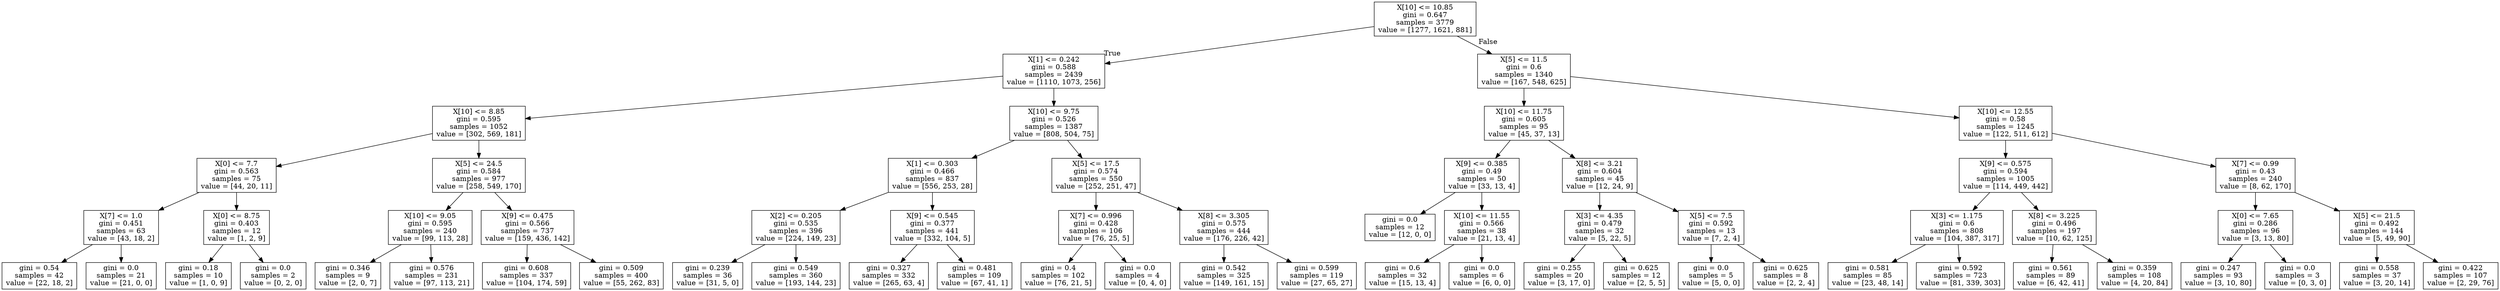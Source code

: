 digraph Tree {
node [shape=box] ;
0 [label="X[10] <= 10.85\ngini = 0.647\nsamples = 3779\nvalue = [1277, 1621, 881]"] ;
1 [label="X[1] <= 0.242\ngini = 0.588\nsamples = 2439\nvalue = [1110, 1073, 256]"] ;
0 -> 1 [labeldistance=2.5, labelangle=45, headlabel="True"] ;
2 [label="X[10] <= 8.85\ngini = 0.595\nsamples = 1052\nvalue = [302, 569, 181]"] ;
1 -> 2 ;
3 [label="X[0] <= 7.7\ngini = 0.563\nsamples = 75\nvalue = [44, 20, 11]"] ;
2 -> 3 ;
4 [label="X[7] <= 1.0\ngini = 0.451\nsamples = 63\nvalue = [43, 18, 2]"] ;
3 -> 4 ;
5 [label="gini = 0.54\nsamples = 42\nvalue = [22, 18, 2]"] ;
4 -> 5 ;
6 [label="gini = 0.0\nsamples = 21\nvalue = [21, 0, 0]"] ;
4 -> 6 ;
7 [label="X[0] <= 8.75\ngini = 0.403\nsamples = 12\nvalue = [1, 2, 9]"] ;
3 -> 7 ;
8 [label="gini = 0.18\nsamples = 10\nvalue = [1, 0, 9]"] ;
7 -> 8 ;
9 [label="gini = 0.0\nsamples = 2\nvalue = [0, 2, 0]"] ;
7 -> 9 ;
10 [label="X[5] <= 24.5\ngini = 0.584\nsamples = 977\nvalue = [258, 549, 170]"] ;
2 -> 10 ;
11 [label="X[10] <= 9.05\ngini = 0.595\nsamples = 240\nvalue = [99, 113, 28]"] ;
10 -> 11 ;
12 [label="gini = 0.346\nsamples = 9\nvalue = [2, 0, 7]"] ;
11 -> 12 ;
13 [label="gini = 0.576\nsamples = 231\nvalue = [97, 113, 21]"] ;
11 -> 13 ;
14 [label="X[9] <= 0.475\ngini = 0.566\nsamples = 737\nvalue = [159, 436, 142]"] ;
10 -> 14 ;
15 [label="gini = 0.608\nsamples = 337\nvalue = [104, 174, 59]"] ;
14 -> 15 ;
16 [label="gini = 0.509\nsamples = 400\nvalue = [55, 262, 83]"] ;
14 -> 16 ;
17 [label="X[10] <= 9.75\ngini = 0.526\nsamples = 1387\nvalue = [808, 504, 75]"] ;
1 -> 17 ;
18 [label="X[1] <= 0.303\ngini = 0.466\nsamples = 837\nvalue = [556, 253, 28]"] ;
17 -> 18 ;
19 [label="X[2] <= 0.205\ngini = 0.535\nsamples = 396\nvalue = [224, 149, 23]"] ;
18 -> 19 ;
20 [label="gini = 0.239\nsamples = 36\nvalue = [31, 5, 0]"] ;
19 -> 20 ;
21 [label="gini = 0.549\nsamples = 360\nvalue = [193, 144, 23]"] ;
19 -> 21 ;
22 [label="X[9] <= 0.545\ngini = 0.377\nsamples = 441\nvalue = [332, 104, 5]"] ;
18 -> 22 ;
23 [label="gini = 0.327\nsamples = 332\nvalue = [265, 63, 4]"] ;
22 -> 23 ;
24 [label="gini = 0.481\nsamples = 109\nvalue = [67, 41, 1]"] ;
22 -> 24 ;
25 [label="X[5] <= 17.5\ngini = 0.574\nsamples = 550\nvalue = [252, 251, 47]"] ;
17 -> 25 ;
26 [label="X[7] <= 0.996\ngini = 0.428\nsamples = 106\nvalue = [76, 25, 5]"] ;
25 -> 26 ;
27 [label="gini = 0.4\nsamples = 102\nvalue = [76, 21, 5]"] ;
26 -> 27 ;
28 [label="gini = 0.0\nsamples = 4\nvalue = [0, 4, 0]"] ;
26 -> 28 ;
29 [label="X[8] <= 3.305\ngini = 0.575\nsamples = 444\nvalue = [176, 226, 42]"] ;
25 -> 29 ;
30 [label="gini = 0.542\nsamples = 325\nvalue = [149, 161, 15]"] ;
29 -> 30 ;
31 [label="gini = 0.599\nsamples = 119\nvalue = [27, 65, 27]"] ;
29 -> 31 ;
32 [label="X[5] <= 11.5\ngini = 0.6\nsamples = 1340\nvalue = [167, 548, 625]"] ;
0 -> 32 [labeldistance=2.5, labelangle=-45, headlabel="False"] ;
33 [label="X[10] <= 11.75\ngini = 0.605\nsamples = 95\nvalue = [45, 37, 13]"] ;
32 -> 33 ;
34 [label="X[9] <= 0.385\ngini = 0.49\nsamples = 50\nvalue = [33, 13, 4]"] ;
33 -> 34 ;
35 [label="gini = 0.0\nsamples = 12\nvalue = [12, 0, 0]"] ;
34 -> 35 ;
36 [label="X[10] <= 11.55\ngini = 0.566\nsamples = 38\nvalue = [21, 13, 4]"] ;
34 -> 36 ;
37 [label="gini = 0.6\nsamples = 32\nvalue = [15, 13, 4]"] ;
36 -> 37 ;
38 [label="gini = 0.0\nsamples = 6\nvalue = [6, 0, 0]"] ;
36 -> 38 ;
39 [label="X[8] <= 3.21\ngini = 0.604\nsamples = 45\nvalue = [12, 24, 9]"] ;
33 -> 39 ;
40 [label="X[3] <= 4.35\ngini = 0.479\nsamples = 32\nvalue = [5, 22, 5]"] ;
39 -> 40 ;
41 [label="gini = 0.255\nsamples = 20\nvalue = [3, 17, 0]"] ;
40 -> 41 ;
42 [label="gini = 0.625\nsamples = 12\nvalue = [2, 5, 5]"] ;
40 -> 42 ;
43 [label="X[5] <= 7.5\ngini = 0.592\nsamples = 13\nvalue = [7, 2, 4]"] ;
39 -> 43 ;
44 [label="gini = 0.0\nsamples = 5\nvalue = [5, 0, 0]"] ;
43 -> 44 ;
45 [label="gini = 0.625\nsamples = 8\nvalue = [2, 2, 4]"] ;
43 -> 45 ;
46 [label="X[10] <= 12.55\ngini = 0.58\nsamples = 1245\nvalue = [122, 511, 612]"] ;
32 -> 46 ;
47 [label="X[9] <= 0.575\ngini = 0.594\nsamples = 1005\nvalue = [114, 449, 442]"] ;
46 -> 47 ;
48 [label="X[3] <= 1.175\ngini = 0.6\nsamples = 808\nvalue = [104, 387, 317]"] ;
47 -> 48 ;
49 [label="gini = 0.581\nsamples = 85\nvalue = [23, 48, 14]"] ;
48 -> 49 ;
50 [label="gini = 0.592\nsamples = 723\nvalue = [81, 339, 303]"] ;
48 -> 50 ;
51 [label="X[8] <= 3.225\ngini = 0.496\nsamples = 197\nvalue = [10, 62, 125]"] ;
47 -> 51 ;
52 [label="gini = 0.561\nsamples = 89\nvalue = [6, 42, 41]"] ;
51 -> 52 ;
53 [label="gini = 0.359\nsamples = 108\nvalue = [4, 20, 84]"] ;
51 -> 53 ;
54 [label="X[7] <= 0.99\ngini = 0.43\nsamples = 240\nvalue = [8, 62, 170]"] ;
46 -> 54 ;
55 [label="X[0] <= 7.65\ngini = 0.286\nsamples = 96\nvalue = [3, 13, 80]"] ;
54 -> 55 ;
56 [label="gini = 0.247\nsamples = 93\nvalue = [3, 10, 80]"] ;
55 -> 56 ;
57 [label="gini = 0.0\nsamples = 3\nvalue = [0, 3, 0]"] ;
55 -> 57 ;
58 [label="X[5] <= 21.5\ngini = 0.492\nsamples = 144\nvalue = [5, 49, 90]"] ;
54 -> 58 ;
59 [label="gini = 0.558\nsamples = 37\nvalue = [3, 20, 14]"] ;
58 -> 59 ;
60 [label="gini = 0.422\nsamples = 107\nvalue = [2, 29, 76]"] ;
58 -> 60 ;
}